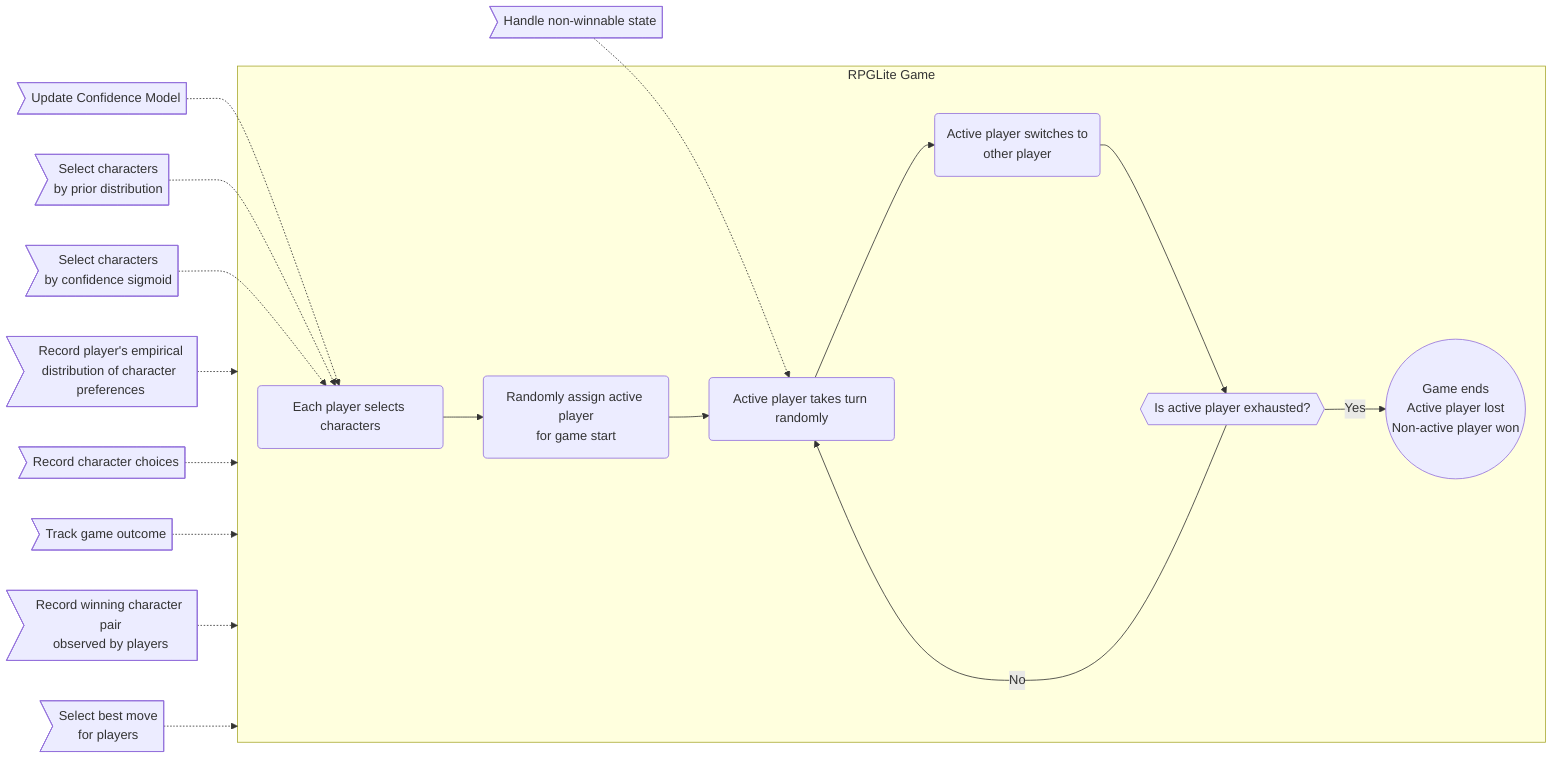 flowchart LR
    %% Aspects to apply
    updateConfidenceModel>Update Confidence Model]
    recordPrior>Record player's empirical\ndistribution of character preferences]
    chooseBasedOnPrior>Select characters\nby prior distribution]
    chooseBasedOnConfidence>Select characters\nby confidence sigmoid]
    recordChoices>Record character choices]
    trackGameOutcome>Track game outcome]
    recordWinningPair>Record winning character pair\nobserved by players]
    ensureBestMove>Select best move\nfor players]
    cannotWin>Handle non-winnable state]
    
    
    %% Gameplay steps
    pickChars(Each player selects characters)
    assignFirst(Randomly assign active player\nfor game start)
    takeTurn(Active player takes turn randomly)
    swapActive(Active player switches to\nother player)
    gameEndedCheck{{Is active player exhausted?}}
    gameEnd((Game ends\nActive player lost\nNon-active player won))

    %% Aspects to apply
    updateConfidenceModel -.-> pickChars
    recordPrior -.-> gameplay
    chooseBasedOnPrior -.-> pickChars
    chooseBasedOnConfidence -.-> pickChars
    recordChoices -.-> gameplay
    trackGameOutcome -.-> gameplay
    recordWinningPair -.-> gameplay
    ensureBestMove -.-> gameplay

    cannotWin -.-> takeTurn

    %% Gameplay graph
    subgraph gameplay [RPGLite Game]
        pickChars --> assignFirst --> takeTurn --> swapActive --> gameEndedCheck -- Yes --> gameEnd
        gameEndedCheck -- No --> takeTurn
    end